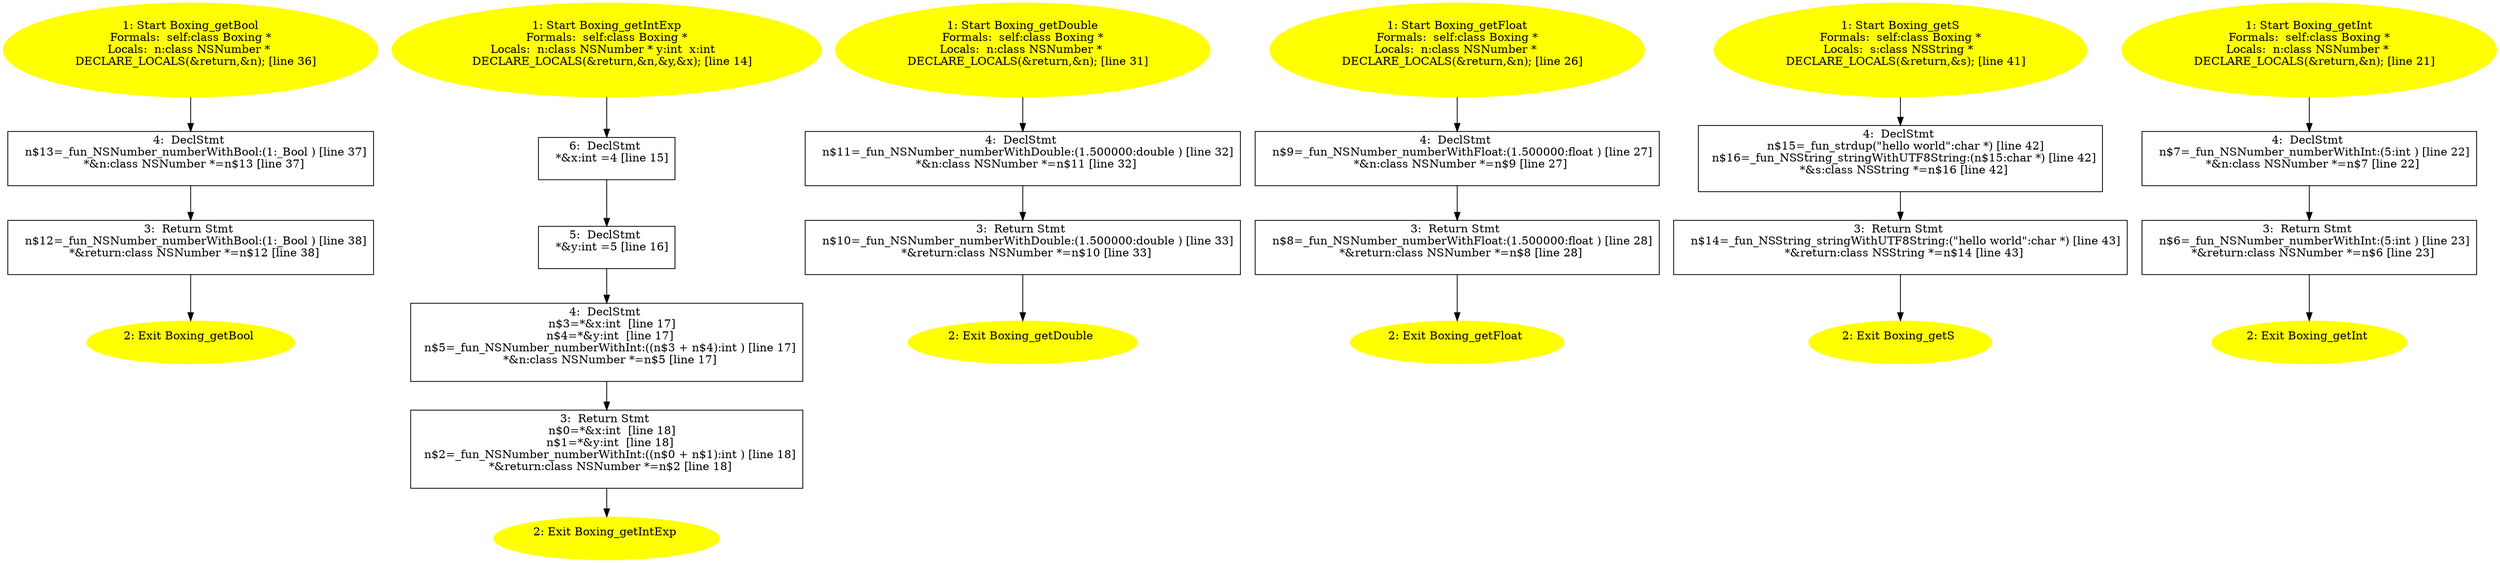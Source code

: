 /* @generated */
digraph iCFG {
"Boxing_getBoolinstance.af49a1592c0af0ea1cf2977cfd38e3ca_4" [label="4:  DeclStmt \n   n$13=_fun_NSNumber_numberWithBool:(1:_Bool ) [line 37]\n  *&n:class NSNumber *=n$13 [line 37]\n " shape="box"]
	

	 "Boxing_getBoolinstance.af49a1592c0af0ea1cf2977cfd38e3ca_4" -> "Boxing_getBoolinstance.af49a1592c0af0ea1cf2977cfd38e3ca_3" ;
"Boxing_getBoolinstance.af49a1592c0af0ea1cf2977cfd38e3ca_3" [label="3:  Return Stmt \n   n$12=_fun_NSNumber_numberWithBool:(1:_Bool ) [line 38]\n  *&return:class NSNumber *=n$12 [line 38]\n " shape="box"]
	

	 "Boxing_getBoolinstance.af49a1592c0af0ea1cf2977cfd38e3ca_3" -> "Boxing_getBoolinstance.af49a1592c0af0ea1cf2977cfd38e3ca_2" ;
"Boxing_getBoolinstance.af49a1592c0af0ea1cf2977cfd38e3ca_2" [label="2: Exit Boxing_getBool \n  " color=yellow style=filled]
	

"Boxing_getBoolinstance.af49a1592c0af0ea1cf2977cfd38e3ca_1" [label="1: Start Boxing_getBool\nFormals:  self:class Boxing *\nLocals:  n:class NSNumber * \n   DECLARE_LOCALS(&return,&n); [line 36]\n " color=yellow style=filled]
	

	 "Boxing_getBoolinstance.af49a1592c0af0ea1cf2977cfd38e3ca_1" -> "Boxing_getBoolinstance.af49a1592c0af0ea1cf2977cfd38e3ca_4" ;
"Boxing_getIntExpinstance.bb83f57596e81eac5ccad95241feeafd_6" [label="6:  DeclStmt \n   *&x:int =4 [line 15]\n " shape="box"]
	

	 "Boxing_getIntExpinstance.bb83f57596e81eac5ccad95241feeafd_6" -> "Boxing_getIntExpinstance.bb83f57596e81eac5ccad95241feeafd_5" ;
"Boxing_getIntExpinstance.bb83f57596e81eac5ccad95241feeafd_5" [label="5:  DeclStmt \n   *&y:int =5 [line 16]\n " shape="box"]
	

	 "Boxing_getIntExpinstance.bb83f57596e81eac5ccad95241feeafd_5" -> "Boxing_getIntExpinstance.bb83f57596e81eac5ccad95241feeafd_4" ;
"Boxing_getIntExpinstance.bb83f57596e81eac5ccad95241feeafd_4" [label="4:  DeclStmt \n   n$3=*&x:int  [line 17]\n  n$4=*&y:int  [line 17]\n  n$5=_fun_NSNumber_numberWithInt:((n$3 + n$4):int ) [line 17]\n  *&n:class NSNumber *=n$5 [line 17]\n " shape="box"]
	

	 "Boxing_getIntExpinstance.bb83f57596e81eac5ccad95241feeafd_4" -> "Boxing_getIntExpinstance.bb83f57596e81eac5ccad95241feeafd_3" ;
"Boxing_getIntExpinstance.bb83f57596e81eac5ccad95241feeafd_3" [label="3:  Return Stmt \n   n$0=*&x:int  [line 18]\n  n$1=*&y:int  [line 18]\n  n$2=_fun_NSNumber_numberWithInt:((n$0 + n$1):int ) [line 18]\n  *&return:class NSNumber *=n$2 [line 18]\n " shape="box"]
	

	 "Boxing_getIntExpinstance.bb83f57596e81eac5ccad95241feeafd_3" -> "Boxing_getIntExpinstance.bb83f57596e81eac5ccad95241feeafd_2" ;
"Boxing_getIntExpinstance.bb83f57596e81eac5ccad95241feeafd_2" [label="2: Exit Boxing_getIntExp \n  " color=yellow style=filled]
	

"Boxing_getIntExpinstance.bb83f57596e81eac5ccad95241feeafd_1" [label="1: Start Boxing_getIntExp\nFormals:  self:class Boxing *\nLocals:  n:class NSNumber * y:int  x:int  \n   DECLARE_LOCALS(&return,&n,&y,&x); [line 14]\n " color=yellow style=filled]
	

	 "Boxing_getIntExpinstance.bb83f57596e81eac5ccad95241feeafd_1" -> "Boxing_getIntExpinstance.bb83f57596e81eac5ccad95241feeafd_6" ;
"Boxing_getDoubleinstance.1b549ee506e250741a74bf7a757e01dd_4" [label="4:  DeclStmt \n   n$11=_fun_NSNumber_numberWithDouble:(1.500000:double ) [line 32]\n  *&n:class NSNumber *=n$11 [line 32]\n " shape="box"]
	

	 "Boxing_getDoubleinstance.1b549ee506e250741a74bf7a757e01dd_4" -> "Boxing_getDoubleinstance.1b549ee506e250741a74bf7a757e01dd_3" ;
"Boxing_getDoubleinstance.1b549ee506e250741a74bf7a757e01dd_3" [label="3:  Return Stmt \n   n$10=_fun_NSNumber_numberWithDouble:(1.500000:double ) [line 33]\n  *&return:class NSNumber *=n$10 [line 33]\n " shape="box"]
	

	 "Boxing_getDoubleinstance.1b549ee506e250741a74bf7a757e01dd_3" -> "Boxing_getDoubleinstance.1b549ee506e250741a74bf7a757e01dd_2" ;
"Boxing_getDoubleinstance.1b549ee506e250741a74bf7a757e01dd_2" [label="2: Exit Boxing_getDouble \n  " color=yellow style=filled]
	

"Boxing_getDoubleinstance.1b549ee506e250741a74bf7a757e01dd_1" [label="1: Start Boxing_getDouble\nFormals:  self:class Boxing *\nLocals:  n:class NSNumber * \n   DECLARE_LOCALS(&return,&n); [line 31]\n " color=yellow style=filled]
	

	 "Boxing_getDoubleinstance.1b549ee506e250741a74bf7a757e01dd_1" -> "Boxing_getDoubleinstance.1b549ee506e250741a74bf7a757e01dd_4" ;
"Boxing_getFloatinstance.f1bd66972c92d48ce9f7e18d0db69811_4" [label="4:  DeclStmt \n   n$9=_fun_NSNumber_numberWithFloat:(1.500000:float ) [line 27]\n  *&n:class NSNumber *=n$9 [line 27]\n " shape="box"]
	

	 "Boxing_getFloatinstance.f1bd66972c92d48ce9f7e18d0db69811_4" -> "Boxing_getFloatinstance.f1bd66972c92d48ce9f7e18d0db69811_3" ;
"Boxing_getFloatinstance.f1bd66972c92d48ce9f7e18d0db69811_3" [label="3:  Return Stmt \n   n$8=_fun_NSNumber_numberWithFloat:(1.500000:float ) [line 28]\n  *&return:class NSNumber *=n$8 [line 28]\n " shape="box"]
	

	 "Boxing_getFloatinstance.f1bd66972c92d48ce9f7e18d0db69811_3" -> "Boxing_getFloatinstance.f1bd66972c92d48ce9f7e18d0db69811_2" ;
"Boxing_getFloatinstance.f1bd66972c92d48ce9f7e18d0db69811_2" [label="2: Exit Boxing_getFloat \n  " color=yellow style=filled]
	

"Boxing_getFloatinstance.f1bd66972c92d48ce9f7e18d0db69811_1" [label="1: Start Boxing_getFloat\nFormals:  self:class Boxing *\nLocals:  n:class NSNumber * \n   DECLARE_LOCALS(&return,&n); [line 26]\n " color=yellow style=filled]
	

	 "Boxing_getFloatinstance.f1bd66972c92d48ce9f7e18d0db69811_1" -> "Boxing_getFloatinstance.f1bd66972c92d48ce9f7e18d0db69811_4" ;
"Boxing_getSinstance.f47558930175c641209d620f6b5d4997_4" [label="4:  DeclStmt \n   n$15=_fun_strdup(\"hello world\":char *) [line 42]\n  n$16=_fun_NSString_stringWithUTF8String:(n$15:char *) [line 42]\n  *&s:class NSString *=n$16 [line 42]\n " shape="box"]
	

	 "Boxing_getSinstance.f47558930175c641209d620f6b5d4997_4" -> "Boxing_getSinstance.f47558930175c641209d620f6b5d4997_3" ;
"Boxing_getSinstance.f47558930175c641209d620f6b5d4997_3" [label="3:  Return Stmt \n   n$14=_fun_NSString_stringWithUTF8String:(\"hello world\":char *) [line 43]\n  *&return:class NSString *=n$14 [line 43]\n " shape="box"]
	

	 "Boxing_getSinstance.f47558930175c641209d620f6b5d4997_3" -> "Boxing_getSinstance.f47558930175c641209d620f6b5d4997_2" ;
"Boxing_getSinstance.f47558930175c641209d620f6b5d4997_2" [label="2: Exit Boxing_getS \n  " color=yellow style=filled]
	

"Boxing_getSinstance.f47558930175c641209d620f6b5d4997_1" [label="1: Start Boxing_getS\nFormals:  self:class Boxing *\nLocals:  s:class NSString * \n   DECLARE_LOCALS(&return,&s); [line 41]\n " color=yellow style=filled]
	

	 "Boxing_getSinstance.f47558930175c641209d620f6b5d4997_1" -> "Boxing_getSinstance.f47558930175c641209d620f6b5d4997_4" ;
"Boxing_getIntinstance.94b1fc7f41aa34c6dab602c1e54b19f3_4" [label="4:  DeclStmt \n   n$7=_fun_NSNumber_numberWithInt:(5:int ) [line 22]\n  *&n:class NSNumber *=n$7 [line 22]\n " shape="box"]
	

	 "Boxing_getIntinstance.94b1fc7f41aa34c6dab602c1e54b19f3_4" -> "Boxing_getIntinstance.94b1fc7f41aa34c6dab602c1e54b19f3_3" ;
"Boxing_getIntinstance.94b1fc7f41aa34c6dab602c1e54b19f3_3" [label="3:  Return Stmt \n   n$6=_fun_NSNumber_numberWithInt:(5:int ) [line 23]\n  *&return:class NSNumber *=n$6 [line 23]\n " shape="box"]
	

	 "Boxing_getIntinstance.94b1fc7f41aa34c6dab602c1e54b19f3_3" -> "Boxing_getIntinstance.94b1fc7f41aa34c6dab602c1e54b19f3_2" ;
"Boxing_getIntinstance.94b1fc7f41aa34c6dab602c1e54b19f3_2" [label="2: Exit Boxing_getInt \n  " color=yellow style=filled]
	

"Boxing_getIntinstance.94b1fc7f41aa34c6dab602c1e54b19f3_1" [label="1: Start Boxing_getInt\nFormals:  self:class Boxing *\nLocals:  n:class NSNumber * \n   DECLARE_LOCALS(&return,&n); [line 21]\n " color=yellow style=filled]
	

	 "Boxing_getIntinstance.94b1fc7f41aa34c6dab602c1e54b19f3_1" -> "Boxing_getIntinstance.94b1fc7f41aa34c6dab602c1e54b19f3_4" ;
}

